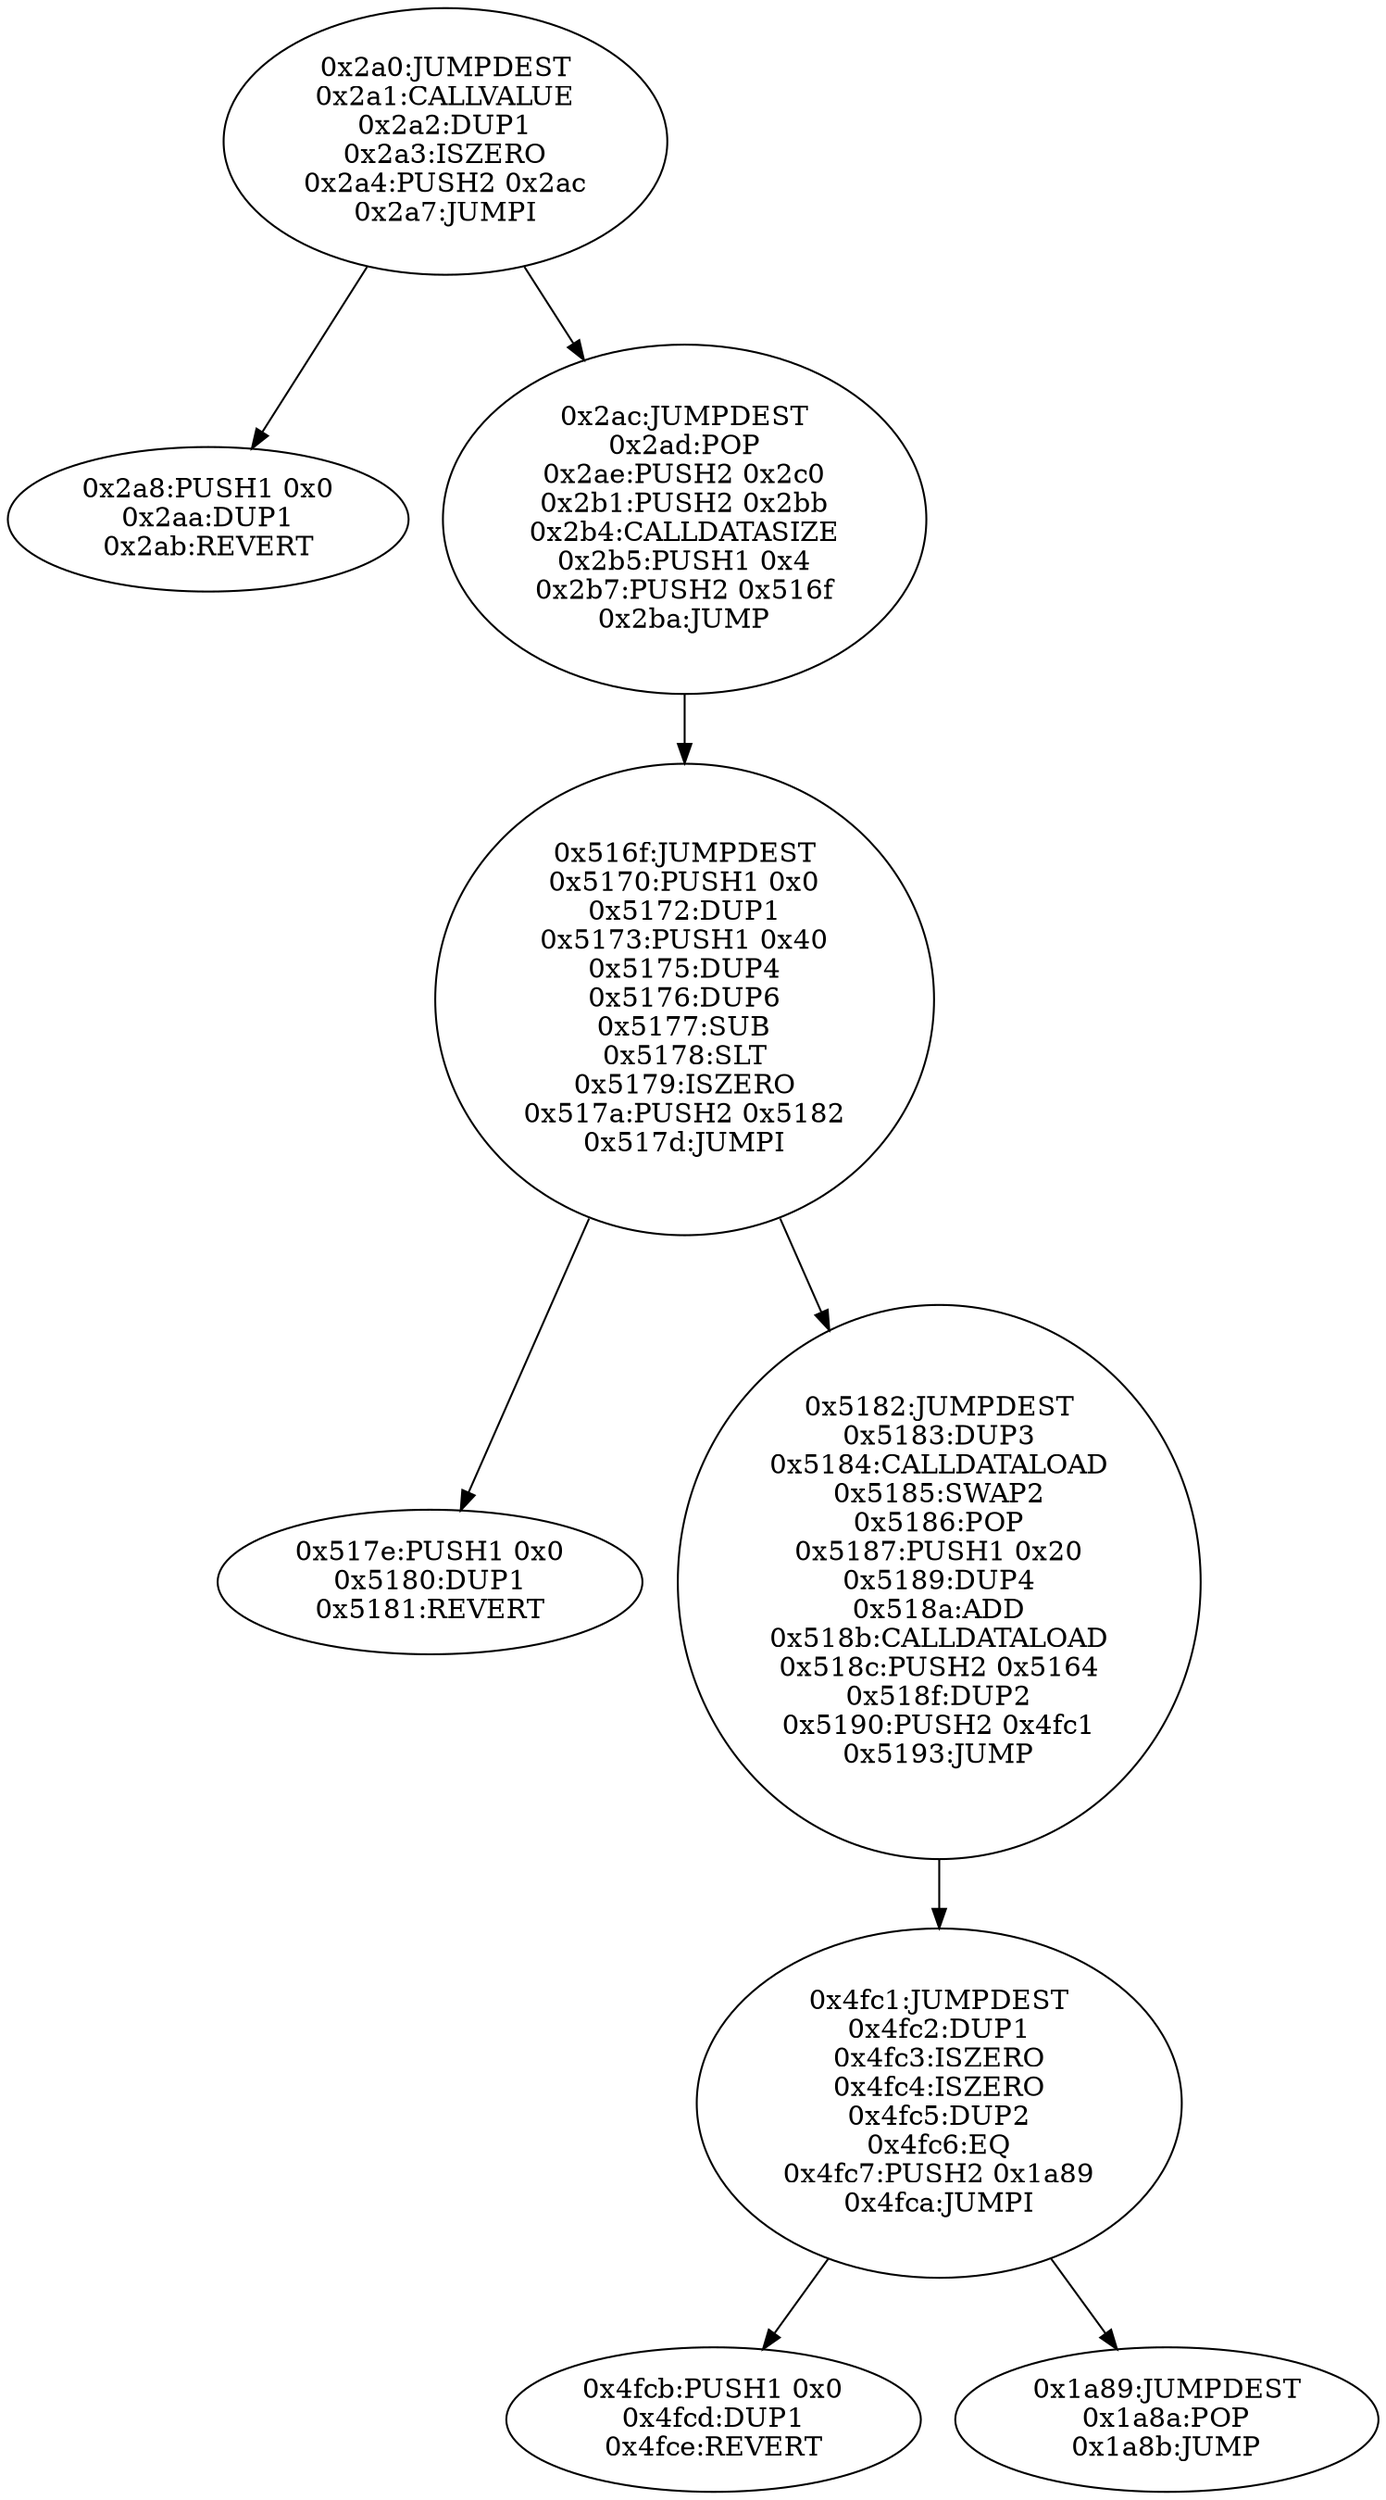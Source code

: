 digraph{
672[label="0x2a0:JUMPDEST
0x2a1:CALLVALUE
0x2a2:DUP1
0x2a3:ISZERO
0x2a4:PUSH2 0x2ac
0x2a7:JUMPI"]
672 -> 680
672 -> 684
680[label="0x2a8:PUSH1 0x0
0x2aa:DUP1
0x2ab:REVERT"]
684[label="0x2ac:JUMPDEST
0x2ad:POP
0x2ae:PUSH2 0x2c0
0x2b1:PUSH2 0x2bb
0x2b4:CALLDATASIZE
0x2b5:PUSH1 0x4
0x2b7:PUSH2 0x516f
0x2ba:JUMP"]
684 -> 20847
20847[label="0x516f:JUMPDEST
0x5170:PUSH1 0x0
0x5172:DUP1
0x5173:PUSH1 0x40
0x5175:DUP4
0x5176:DUP6
0x5177:SUB
0x5178:SLT
0x5179:ISZERO
0x517a:PUSH2 0x5182
0x517d:JUMPI"]
20847 -> 20862
20847 -> 20866
20862[label="0x517e:PUSH1 0x0
0x5180:DUP1
0x5181:REVERT"]
20866[label="0x5182:JUMPDEST
0x5183:DUP3
0x5184:CALLDATALOAD
0x5185:SWAP2
0x5186:POP
0x5187:PUSH1 0x20
0x5189:DUP4
0x518a:ADD
0x518b:CALLDATALOAD
0x518c:PUSH2 0x5164
0x518f:DUP2
0x5190:PUSH2 0x4fc1
0x5193:JUMP"]
20866 -> 20417
20417[label="0x4fc1:JUMPDEST
0x4fc2:DUP1
0x4fc3:ISZERO
0x4fc4:ISZERO
0x4fc5:DUP2
0x4fc6:EQ
0x4fc7:PUSH2 0x1a89
0x4fca:JUMPI"]
20417 -> 20427
20417 -> 6793
20427[label="0x4fcb:PUSH1 0x0
0x4fcd:DUP1
0x4fce:REVERT"]
6793[label="0x1a89:JUMPDEST
0x1a8a:POP
0x1a8b:JUMP"]

}